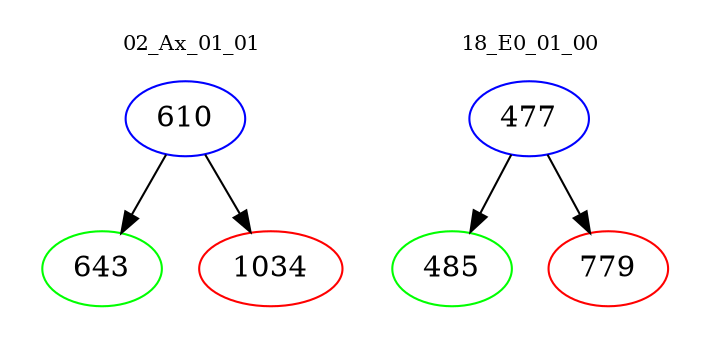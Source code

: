 digraph{
subgraph cluster_0 {
color = white
label = "02_Ax_01_01";
fontsize=10;
T0_610 [label="610", color="blue"]
T0_610 -> T0_643 [color="black"]
T0_643 [label="643", color="green"]
T0_610 -> T0_1034 [color="black"]
T0_1034 [label="1034", color="red"]
}
subgraph cluster_1 {
color = white
label = "18_E0_01_00";
fontsize=10;
T1_477 [label="477", color="blue"]
T1_477 -> T1_485 [color="black"]
T1_485 [label="485", color="green"]
T1_477 -> T1_779 [color="black"]
T1_779 [label="779", color="red"]
}
}
